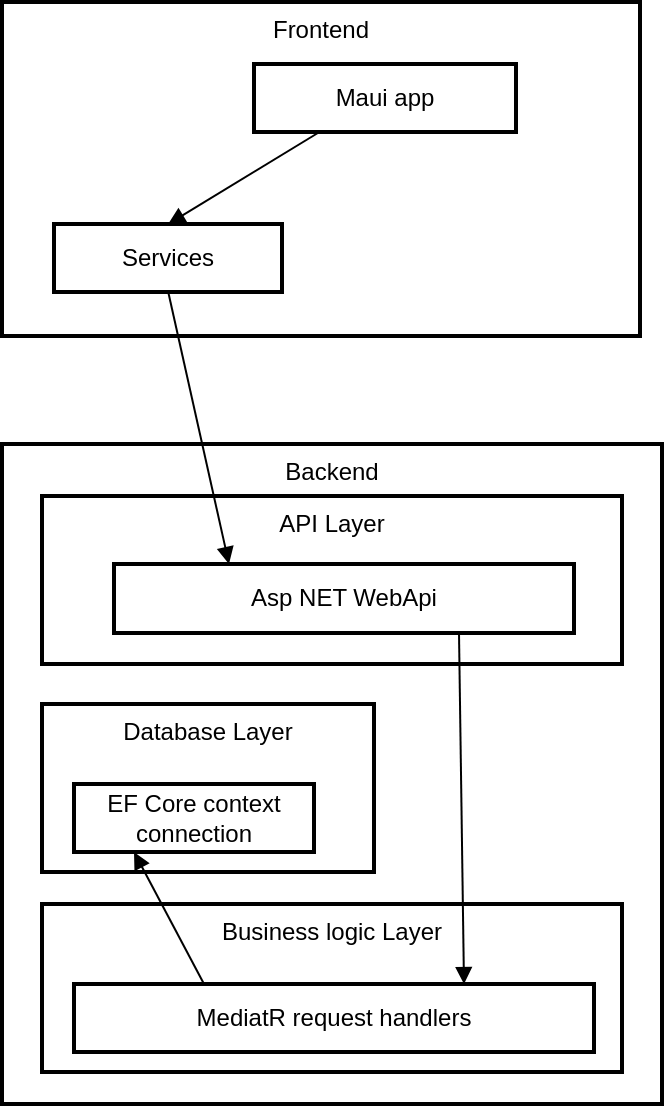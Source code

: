 <mxfile version="25.0.1">
  <diagram name="Страница — 1" id="Ebq1H180dKcOKEFH5rwt">
    <mxGraphModel dx="1105" dy="595" grid="1" gridSize="10" guides="1" tooltips="1" connect="1" arrows="1" fold="1" page="1" pageScale="1" pageWidth="827" pageHeight="1169" math="0" shadow="0">
      <root>
        <mxCell id="0" />
        <mxCell id="1" parent="0" />
        <mxCell id="iA3lkxZzQ6DN1qZxQReB-1" value="Backend" style="whiteSpace=wrap;strokeWidth=2;verticalAlign=top;" parent="1" vertex="1">
          <mxGeometry x="84" y="350" width="330" height="330" as="geometry" />
        </mxCell>
        <mxCell id="iA3lkxZzQ6DN1qZxQReB-2" value="API Layer" style="whiteSpace=wrap;strokeWidth=2;verticalAlign=top;" parent="1" vertex="1">
          <mxGeometry x="104" y="376" width="290" height="84" as="geometry" />
        </mxCell>
        <mxCell id="iA3lkxZzQ6DN1qZxQReB-20" value="Asp NET WebApi" style="whiteSpace=wrap;strokeWidth=2;" parent="1" vertex="1">
          <mxGeometry x="140" y="410" width="230" height="34.5" as="geometry" />
        </mxCell>
        <mxCell id="iA3lkxZzQ6DN1qZxQReB-21" value="Frontend" style="whiteSpace=wrap;strokeWidth=2;verticalAlign=top;" parent="1" vertex="1">
          <mxGeometry x="84" y="129" width="319" height="167" as="geometry" />
        </mxCell>
        <mxCell id="iA3lkxZzQ6DN1qZxQReB-22" value="Maui app" style="whiteSpace=wrap;strokeWidth=2;" parent="1" vertex="1">
          <mxGeometry x="210" y="160" width="131" height="34" as="geometry" />
        </mxCell>
        <mxCell id="iA3lkxZzQ6DN1qZxQReB-23" value="Services" style="whiteSpace=wrap;strokeWidth=2;" parent="1" vertex="1">
          <mxGeometry x="110" y="240" width="114" height="34" as="geometry" />
        </mxCell>
        <mxCell id="iA3lkxZzQ6DN1qZxQReB-29" value="" style="curved=1;startArrow=none;endArrow=block;exitX=0.25;exitY=1;entryX=0.501;entryY=-0.01;rounded=0;exitDx=0;exitDy=0;" parent="1" source="iA3lkxZzQ6DN1qZxQReB-22" target="iA3lkxZzQ6DN1qZxQReB-23" edge="1">
          <mxGeometry relative="1" as="geometry" />
        </mxCell>
        <mxCell id="iA3lkxZzQ6DN1qZxQReB-30" value="" style="curved=1;startArrow=none;endArrow=block;exitX=0.501;exitY=0.98;entryX=0.25;entryY=0;rounded=0;entryDx=0;entryDy=0;" parent="1" source="iA3lkxZzQ6DN1qZxQReB-23" target="iA3lkxZzQ6DN1qZxQReB-20" edge="1">
          <mxGeometry relative="1" as="geometry">
            <Array as="points" />
          </mxGeometry>
        </mxCell>
        <mxCell id="vtmgw8zsMXa5mbNiTh5--5" value="Database Layer" style="whiteSpace=wrap;strokeWidth=2;verticalAlign=top;" vertex="1" parent="1">
          <mxGeometry x="104" y="480" width="166" height="84" as="geometry" />
        </mxCell>
        <mxCell id="vtmgw8zsMXa5mbNiTh5--6" value="EF Core context connection" style="whiteSpace=wrap;strokeWidth=2;" vertex="1" parent="1">
          <mxGeometry x="120" y="520" width="120" height="34" as="geometry" />
        </mxCell>
        <mxCell id="vtmgw8zsMXa5mbNiTh5--8" value="Business logic Layer" style="whiteSpace=wrap;strokeWidth=2;verticalAlign=top;" vertex="1" parent="1">
          <mxGeometry x="104" y="580" width="290" height="84" as="geometry" />
        </mxCell>
        <mxCell id="vtmgw8zsMXa5mbNiTh5--9" value="MediatR request handlers" style="whiteSpace=wrap;strokeWidth=2;" vertex="1" parent="1">
          <mxGeometry x="120" y="620" width="260" height="34" as="geometry" />
        </mxCell>
        <mxCell id="vtmgw8zsMXa5mbNiTh5--10" value="" style="curved=1;startArrow=none;endArrow=block;exitX=0.25;exitY=0;entryX=0.25;entryY=1;rounded=0;exitDx=0;exitDy=0;entryDx=0;entryDy=0;" edge="1" parent="1" source="vtmgw8zsMXa5mbNiTh5--9" target="vtmgw8zsMXa5mbNiTh5--6">
          <mxGeometry relative="1" as="geometry">
            <Array as="points" />
            <mxPoint x="188" y="730" as="sourcePoint" />
            <mxPoint x="140" y="805" as="targetPoint" />
          </mxGeometry>
        </mxCell>
        <mxCell id="vtmgw8zsMXa5mbNiTh5--11" value="" style="curved=1;startArrow=none;endArrow=block;exitX=0.75;exitY=1;entryX=0.75;entryY=0;rounded=0;entryDx=0;entryDy=0;exitDx=0;exitDy=0;" edge="1" parent="1" source="iA3lkxZzQ6DN1qZxQReB-20" target="vtmgw8zsMXa5mbNiTh5--9">
          <mxGeometry relative="1" as="geometry">
            <Array as="points" />
            <mxPoint x="300" y="449" as="sourcePoint" />
            <mxPoint x="331" y="585" as="targetPoint" />
          </mxGeometry>
        </mxCell>
      </root>
    </mxGraphModel>
  </diagram>
</mxfile>
